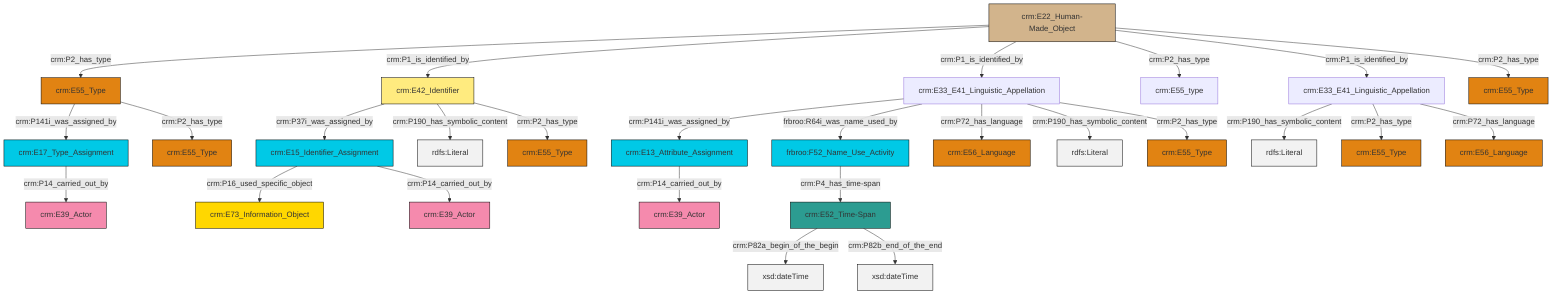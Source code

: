 graph TD
classDef Literal fill:#f2f2f2,stroke:#000000;
classDef CRM_Entity fill:#FFFFFF,stroke:#000000;
classDef Temporal_Entity fill:#00C9E6, stroke:#000000;
classDef Type fill:#E18312, stroke:#000000;
classDef Time-Span fill:#2C9C91, stroke:#000000;
classDef Appellation fill:#FFEB7F, stroke:#000000;
classDef Place fill:#008836, stroke:#000000;
classDef Persistent_Item fill:#B266B2, stroke:#000000;
classDef Conceptual_Object fill:#FFD700, stroke:#000000;
classDef Physical_Thing fill:#D2B48C, stroke:#000000;
classDef Actor fill:#f58aad, stroke:#000000;
classDef PC_Classes fill:#4ce600, stroke:#000000;
classDef Multi fill:#cccccc,stroke:#000000;

0["crm:E33_E41_Linguistic_Appellation"]:::Default -->|crm:P190_has_symbolic_content| 1[rdfs:Literal]:::Literal
6["crm:E13_Attribute_Assignment"]:::Temporal_Entity -->|crm:P14_carried_out_by| 7["crm:E39_Actor"]:::Actor
8["crm:E42_Identifier"]:::Appellation -->|crm:P37i_was_assigned_by| 9["crm:E15_Identifier_Assignment"]:::Temporal_Entity
12["crm:E33_E41_Linguistic_Appellation"]:::Default -->|crm:P141i_was_assigned_by| 6["crm:E13_Attribute_Assignment"]:::Temporal_Entity
12["crm:E33_E41_Linguistic_Appellation"]:::Default -->|frbroo:R64i_was_name_used_by| 15["frbroo:F52_Name_Use_Activity"]:::Temporal_Entity
2["crm:E22_Human-Made_Object"]:::Physical_Thing -->|crm:P2_has_type| 16["crm:E55_Type"]:::Type
2["crm:E22_Human-Made_Object"]:::Physical_Thing -->|crm:P1_is_identified_by| 8["crm:E42_Identifier"]:::Appellation
12["crm:E33_E41_Linguistic_Appellation"]:::Default -->|crm:P72_has_language| 17["crm:E56_Language"]:::Type
16["crm:E55_Type"]:::Type -->|crm:P141i_was_assigned_by| 20["crm:E17_Type_Assignment"]:::Temporal_Entity
24["crm:E52_Time-Span"]:::Time-Span -->|crm:P82a_begin_of_the_begin| 25[xsd:dateTime]:::Literal
20["crm:E17_Type_Assignment"]:::Temporal_Entity -->|crm:P14_carried_out_by| 28["crm:E39_Actor"]:::Actor
12["crm:E33_E41_Linguistic_Appellation"]:::Default -->|crm:P190_has_symbolic_content| 30[rdfs:Literal]:::Literal
9["crm:E15_Identifier_Assignment"]:::Temporal_Entity -->|crm:P16_used_specific_object| 31["crm:E73_Information_Object"]:::Conceptual_Object
24["crm:E52_Time-Span"]:::Time-Span -->|crm:P82b_end_of_the_end| 34[xsd:dateTime]:::Literal
2["crm:E22_Human-Made_Object"]:::Physical_Thing -->|crm:P1_is_identified_by| 12["crm:E33_E41_Linguistic_Appellation"]:::Default
8["crm:E42_Identifier"]:::Appellation -->|crm:P190_has_symbolic_content| 35[rdfs:Literal]:::Literal
2["crm:E22_Human-Made_Object"]:::Physical_Thing -->|crm:P2_has_type| 13["crm:E55_type"]:::Default
8["crm:E42_Identifier"]:::Appellation -->|crm:P2_has_type| 42["crm:E55_Type"]:::Type
0["crm:E33_E41_Linguistic_Appellation"]:::Default -->|crm:P2_has_type| 10["crm:E55_Type"]:::Type
16["crm:E55_Type"]:::Type -->|crm:P2_has_type| 18["crm:E55_Type"]:::Type
12["crm:E33_E41_Linguistic_Appellation"]:::Default -->|crm:P2_has_type| 26["crm:E55_Type"]:::Type
15["frbroo:F52_Name_Use_Activity"]:::Temporal_Entity -->|crm:P4_has_time-span| 24["crm:E52_Time-Span"]:::Time-Span
2["crm:E22_Human-Made_Object"]:::Physical_Thing -->|crm:P1_is_identified_by| 0["crm:E33_E41_Linguistic_Appellation"]:::Default
2["crm:E22_Human-Made_Object"]:::Physical_Thing -->|crm:P2_has_type| 43["crm:E55_Type"]:::Type
9["crm:E15_Identifier_Assignment"]:::Temporal_Entity -->|crm:P14_carried_out_by| 4["crm:E39_Actor"]:::Actor
0["crm:E33_E41_Linguistic_Appellation"]:::Default -->|crm:P72_has_language| 36["crm:E56_Language"]:::Type